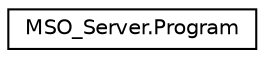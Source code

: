 digraph "Иерархия классов. Графический вид."
{
 // LATEX_PDF_SIZE
  edge [fontname="Helvetica",fontsize="10",labelfontname="Helvetica",labelfontsize="10"];
  node [fontname="Helvetica",fontsize="10",shape=record];
  rankdir="LR";
  Node0 [label="MSO_Server.Program",height=0.2,width=0.4,color="black", fillcolor="white", style="filled",URL="$da/d67/classMSO__Server_1_1Program.html",tooltip=" "];
}
